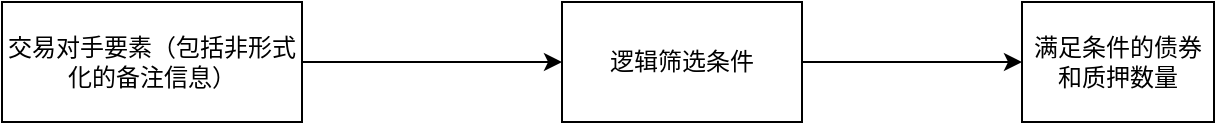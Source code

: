 <mxfile version="21.2.2" type="github">
  <diagram name="Page-1" id="8mtBHamg71PUbX-FDrAm">
    <mxGraphModel dx="2074" dy="1124" grid="1" gridSize="10" guides="1" tooltips="1" connect="1" arrows="1" fold="1" page="1" pageScale="1" pageWidth="827" pageHeight="1169" math="0" shadow="0">
      <root>
        <mxCell id="0" />
        <mxCell id="1" parent="0" />
        <mxCell id="oDEAuxL1qXgXwy5DULMc-4" value="" style="edgeStyle=orthogonalEdgeStyle;rounded=0;orthogonalLoop=1;jettySize=auto;html=1;" edge="1" parent="1" source="oDEAuxL1qXgXwy5DULMc-1" target="oDEAuxL1qXgXwy5DULMc-2">
          <mxGeometry relative="1" as="geometry" />
        </mxCell>
        <mxCell id="oDEAuxL1qXgXwy5DULMc-1" value="交易对手要素（包括非形式化的备注信息）" style="rounded=0;whiteSpace=wrap;html=1;" vertex="1" parent="1">
          <mxGeometry x="50" y="230" width="150" height="60" as="geometry" />
        </mxCell>
        <mxCell id="oDEAuxL1qXgXwy5DULMc-5" style="edgeStyle=orthogonalEdgeStyle;rounded=0;orthogonalLoop=1;jettySize=auto;html=1;entryX=0;entryY=0.5;entryDx=0;entryDy=0;" edge="1" parent="1" source="oDEAuxL1qXgXwy5DULMc-2" target="oDEAuxL1qXgXwy5DULMc-3">
          <mxGeometry relative="1" as="geometry" />
        </mxCell>
        <mxCell id="oDEAuxL1qXgXwy5DULMc-2" value="逻辑筛选条件" style="rounded=0;whiteSpace=wrap;html=1;" vertex="1" parent="1">
          <mxGeometry x="330" y="230" width="120" height="60" as="geometry" />
        </mxCell>
        <mxCell id="oDEAuxL1qXgXwy5DULMc-3" value="满足条件的债券和质押数量" style="rounded=0;whiteSpace=wrap;html=1;" vertex="1" parent="1">
          <mxGeometry x="560" y="230" width="96" height="60" as="geometry" />
        </mxCell>
      </root>
    </mxGraphModel>
  </diagram>
</mxfile>
